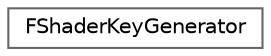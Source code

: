 digraph "Graphical Class Hierarchy"
{
 // INTERACTIVE_SVG=YES
 // LATEX_PDF_SIZE
  bgcolor="transparent";
  edge [fontname=Helvetica,fontsize=10,labelfontname=Helvetica,labelfontsize=10];
  node [fontname=Helvetica,fontsize=10,shape=box,height=0.2,width=0.4];
  rankdir="LR";
  Node0 [id="Node000000",label="FShaderKeyGenerator",height=0.2,width=0.4,color="grey40", fillcolor="white", style="filled",URL="$dc/d04/classFShaderKeyGenerator.html",tooltip="Output class passed to Append functions for shader data."];
}
